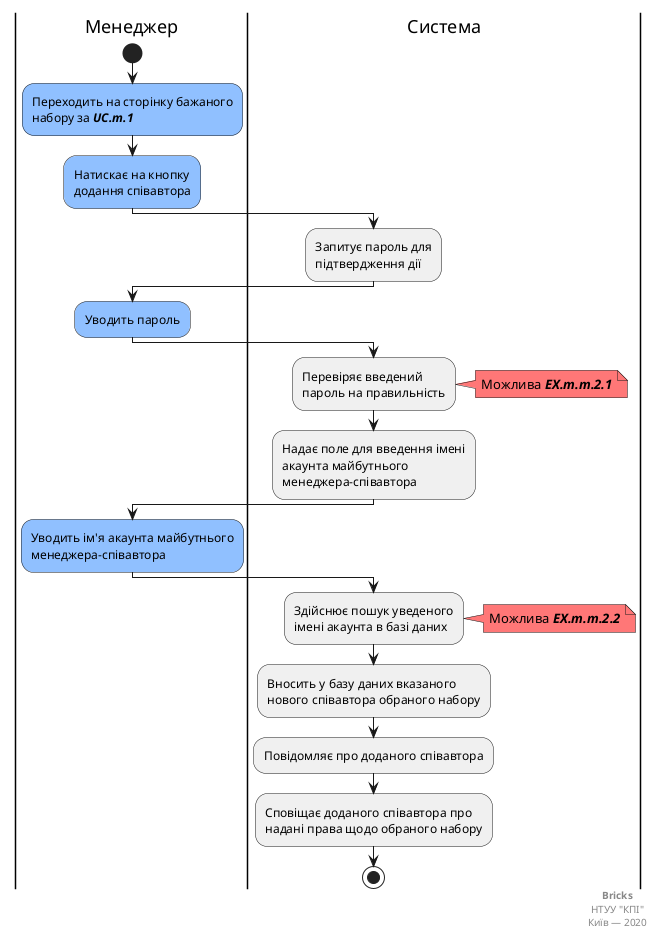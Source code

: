 @startuml

    |Менеджер|

        start;

        #90c0ff:Переходить на сторінку бажаного
        набору за <b><i>UC.m.1</i></b>;

        #90c0ff:Натискає на кнопку
        додання співавтора;

    |Система|

        #f0f0f0:Запитує пароль для
        підтвердження дії;

    |Менеджер|

        #90c0ff:Уводить пароль;

    |Система|

        #f0f0f0:Перевіряє введений
        пароль на правильність;

        note right #f77
            Можлива <b><i>EX.m.m.2.1</i></b>
        end note

        #f0f0f0:Надає поле для введення імені
        акаунта майбутнього
        менеджера-співавтора;
        
    |Менеджер|

        #90c0ff:Уводить ім'я акаунта майбутнього
        менеджера-співавтора;

    |Система|

        #f0f0f0:Здійснює пошук уведеного
        імені акаунта в базі даних;

        note right #f77
            Можлива <b><i>EX.m.m.2.2</i></b>
        end note

        #f0f0f0:Вносить у базу даних вказаного
        нового співавтора обраного набору;

        #f0f0f0:Повідомляє про доданого співавтора;

        #f0f0f0:Сповіщає доданого співавтора про
        надані права щодо обраного набору;

        stop;

    right footer
        <b>Bricks</b>
        НТУУ "КПІ"
        Київ — 2020
    end footer

@enduml
http://www.plantuml.com/plantuml/png/jLN1RjD04BtdArRbm8aqv5BHH545uXEGkDBIG0HfK69kEQInYa2gY8GgHwf0gFG7DiQcJfhOlp3x2tm9RxmRhwqQ4H2rbTeUxxptvisEkpTmdlMTjztNbOh0CQJF5D8Alu1-KAX6GyJDaQvisESx3se7jNPxbxxoGlnEA4PQfCRgL0132dMinXIhaVBmk51kbaepai2N2CVqdU9qEOAyrXLqXTpcVglPQJrvLErMxpUtEwtczdwhZFmBIP14wfWMk3lJnBXdvAH86gJwc7Ib9X172OJv2FXQ9id6seKBHaGqf2N9OOwsNUDpbwP8Iz9QNIPDm3q2_3MN7k0oiRJC4W3BPvkqhqO2mfwQDlvelQtsadnhSe5sS-ccNQZQWzqJbk_ZP5xcZsYUvUG9ZBC9-uJb4STGXSTa6JqVHptdKFGxBruwuDpPGTmUg356TTT8zxCcFtvQxUAisqPdEOT7prEyaZBGUEwcTXyAAJJEvyinhVRWHSXYRMKotIykWcC8OQzeJZDqSupGgTwMTlMos1gIzqgtJvRmhnrbfNVLvBRaRRwx0oJF0R9I7ut3wZtaB0J-M7EBCgpDD_JxUkIlyCgCOAHE_ikUgV_Ddld4cb6LCTjTgt9pgY0MsX4bUQF2DE3hOEa7HE3T33VbNxP6wJG24J01halUlgdTF7Jv3zRl6SimBoZHgEe33yXcG8OrNwlKISgpOoy5C1aithZKWTDxOnvrXzizTAUVlKT37_Ox1wy6XIvYlhzXE2x55ft3f7TRziqvsZJ5blevEXFrMhrMCLrV0rVsy81_QRy0